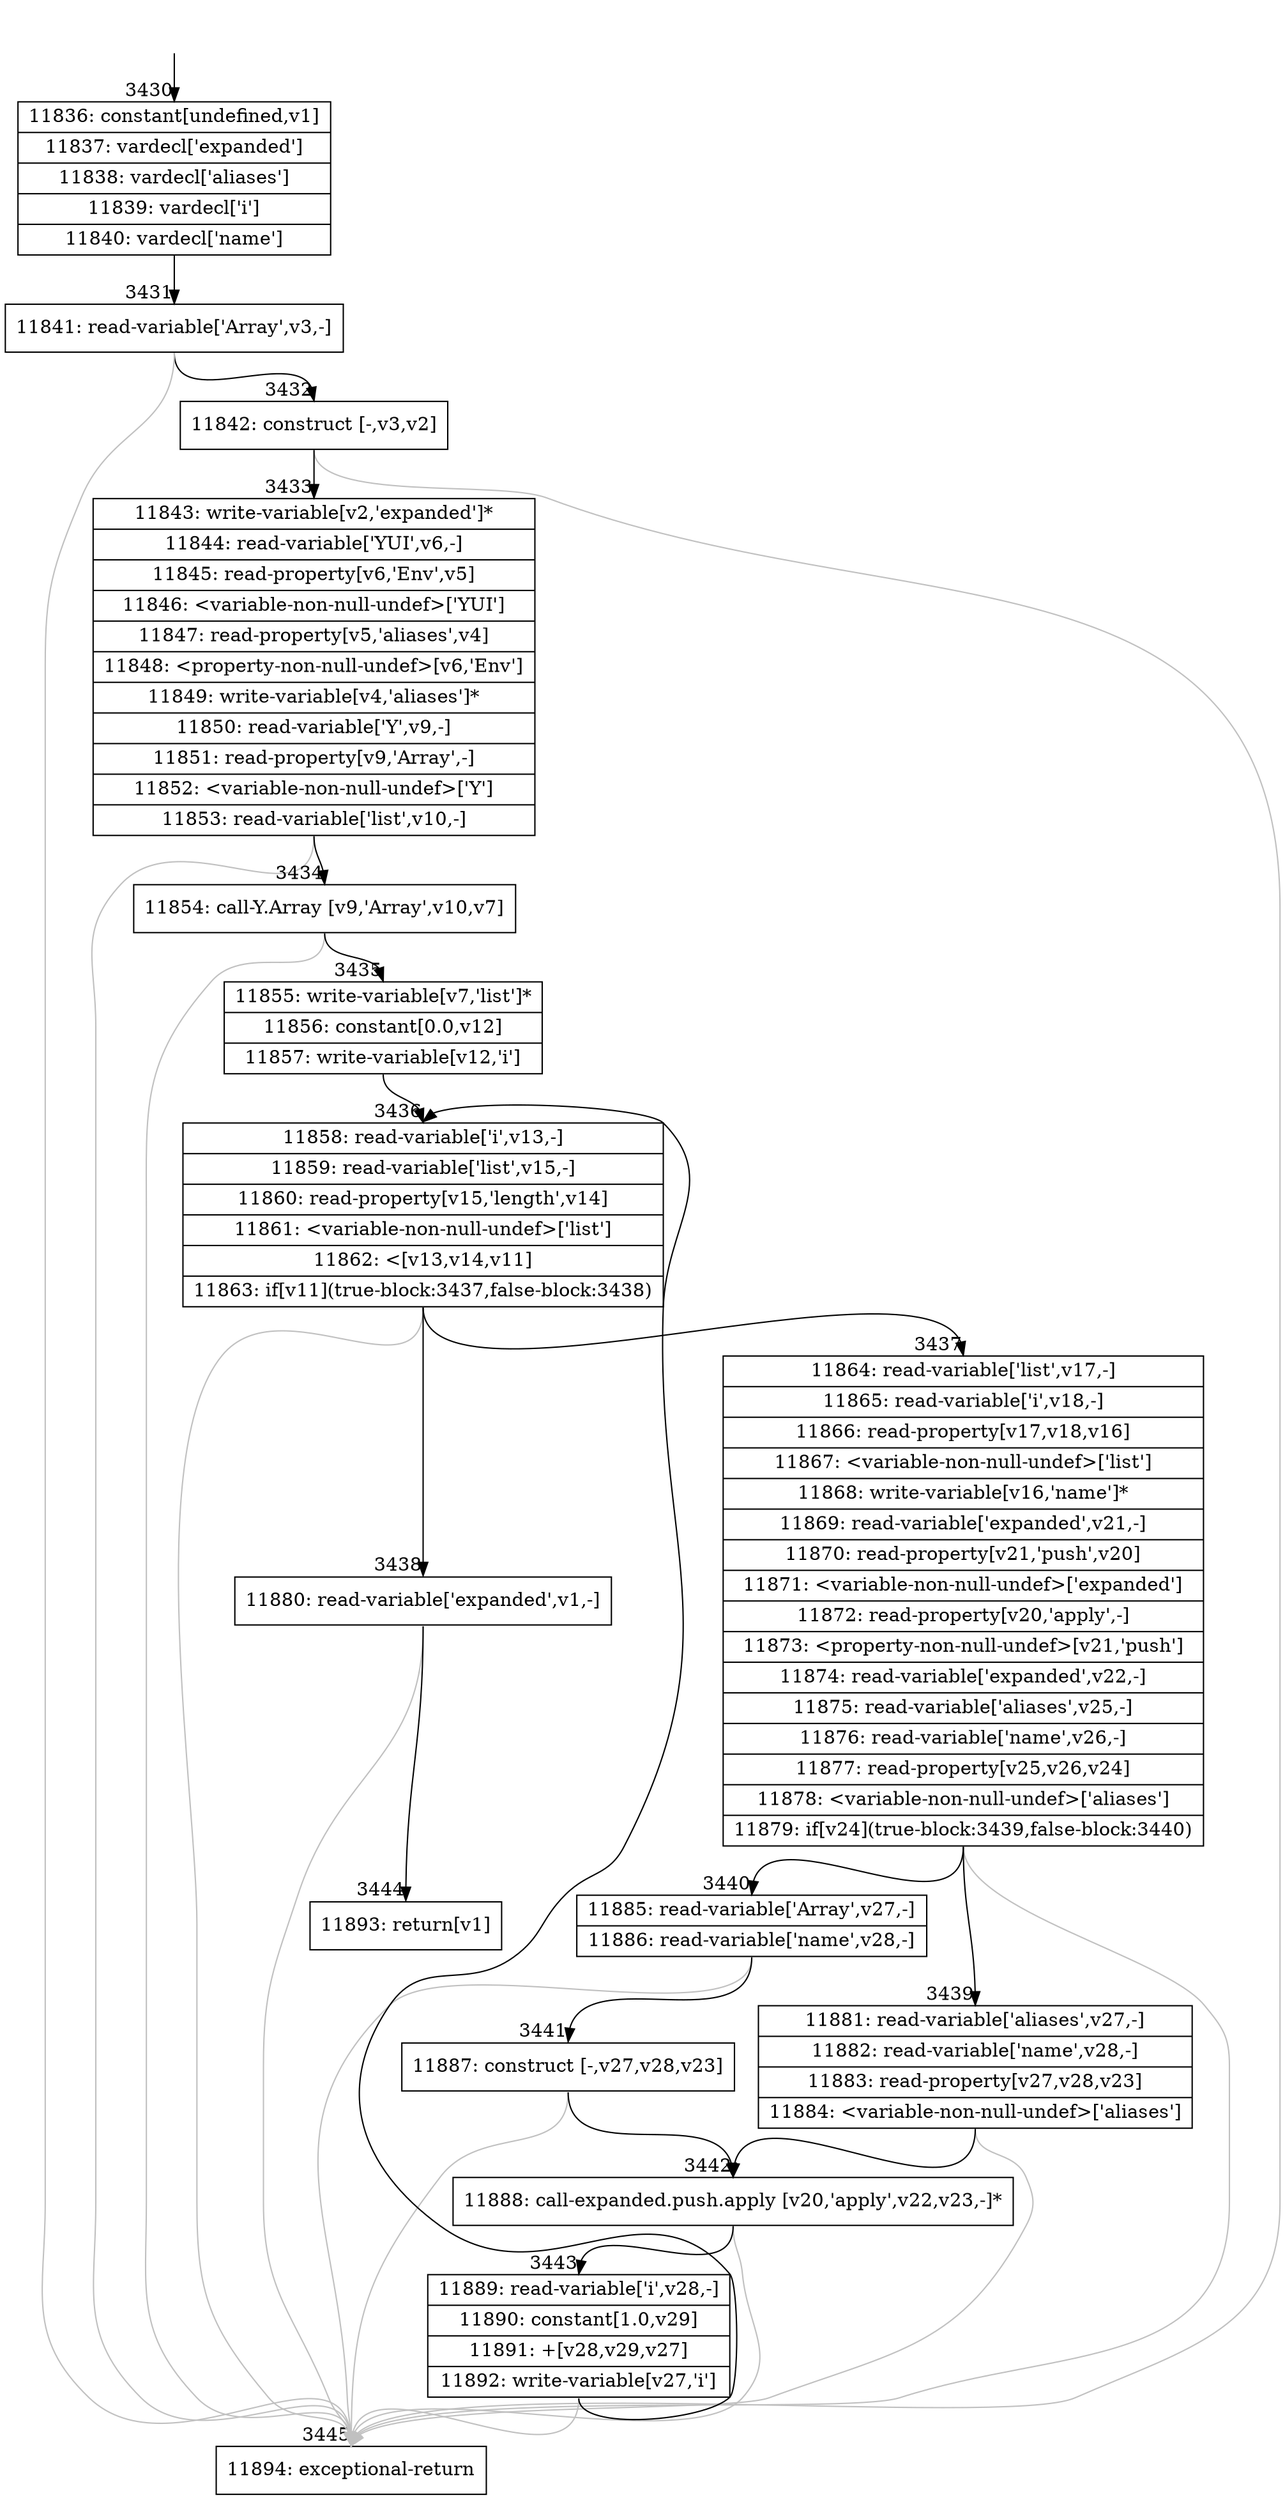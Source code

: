 digraph {
rankdir="TD"
BB_entry182[shape=none,label=""];
BB_entry182 -> BB3430 [tailport=s, headport=n, headlabel="    3430"]
BB3430 [shape=record label="{11836: constant[undefined,v1]|11837: vardecl['expanded']|11838: vardecl['aliases']|11839: vardecl['i']|11840: vardecl['name']}" ] 
BB3430 -> BB3431 [tailport=s, headport=n, headlabel="      3431"]
BB3431 [shape=record label="{11841: read-variable['Array',v3,-]}" ] 
BB3431 -> BB3432 [tailport=s, headport=n, headlabel="      3432"]
BB3431 -> BB3445 [tailport=s, headport=n, color=gray, headlabel="      3445"]
BB3432 [shape=record label="{11842: construct [-,v3,v2]}" ] 
BB3432 -> BB3433 [tailport=s, headport=n, headlabel="      3433"]
BB3432 -> BB3445 [tailport=s, headport=n, color=gray]
BB3433 [shape=record label="{11843: write-variable[v2,'expanded']*|11844: read-variable['YUI',v6,-]|11845: read-property[v6,'Env',v5]|11846: \<variable-non-null-undef\>['YUI']|11847: read-property[v5,'aliases',v4]|11848: \<property-non-null-undef\>[v6,'Env']|11849: write-variable[v4,'aliases']*|11850: read-variable['Y',v9,-]|11851: read-property[v9,'Array',-]|11852: \<variable-non-null-undef\>['Y']|11853: read-variable['list',v10,-]}" ] 
BB3433 -> BB3434 [tailport=s, headport=n, headlabel="      3434"]
BB3433 -> BB3445 [tailport=s, headport=n, color=gray]
BB3434 [shape=record label="{11854: call-Y.Array [v9,'Array',v10,v7]}" ] 
BB3434 -> BB3435 [tailport=s, headport=n, headlabel="      3435"]
BB3434 -> BB3445 [tailport=s, headport=n, color=gray]
BB3435 [shape=record label="{11855: write-variable[v7,'list']*|11856: constant[0.0,v12]|11857: write-variable[v12,'i']}" ] 
BB3435 -> BB3436 [tailport=s, headport=n, headlabel="      3436"]
BB3436 [shape=record label="{11858: read-variable['i',v13,-]|11859: read-variable['list',v15,-]|11860: read-property[v15,'length',v14]|11861: \<variable-non-null-undef\>['list']|11862: \<[v13,v14,v11]|11863: if[v11](true-block:3437,false-block:3438)}" ] 
BB3436 -> BB3437 [tailport=s, headport=n, headlabel="      3437"]
BB3436 -> BB3438 [tailport=s, headport=n, headlabel="      3438"]
BB3436 -> BB3445 [tailport=s, headport=n, color=gray]
BB3437 [shape=record label="{11864: read-variable['list',v17,-]|11865: read-variable['i',v18,-]|11866: read-property[v17,v18,v16]|11867: \<variable-non-null-undef\>['list']|11868: write-variable[v16,'name']*|11869: read-variable['expanded',v21,-]|11870: read-property[v21,'push',v20]|11871: \<variable-non-null-undef\>['expanded']|11872: read-property[v20,'apply',-]|11873: \<property-non-null-undef\>[v21,'push']|11874: read-variable['expanded',v22,-]|11875: read-variable['aliases',v25,-]|11876: read-variable['name',v26,-]|11877: read-property[v25,v26,v24]|11878: \<variable-non-null-undef\>['aliases']|11879: if[v24](true-block:3439,false-block:3440)}" ] 
BB3437 -> BB3439 [tailport=s, headport=n, headlabel="      3439"]
BB3437 -> BB3440 [tailport=s, headport=n, headlabel="      3440"]
BB3437 -> BB3445 [tailport=s, headport=n, color=gray]
BB3438 [shape=record label="{11880: read-variable['expanded',v1,-]}" ] 
BB3438 -> BB3444 [tailport=s, headport=n, headlabel="      3444"]
BB3438 -> BB3445 [tailport=s, headport=n, color=gray]
BB3439 [shape=record label="{11881: read-variable['aliases',v27,-]|11882: read-variable['name',v28,-]|11883: read-property[v27,v28,v23]|11884: \<variable-non-null-undef\>['aliases']}" ] 
BB3439 -> BB3442 [tailport=s, headport=n, headlabel="      3442"]
BB3439 -> BB3445 [tailport=s, headport=n, color=gray]
BB3440 [shape=record label="{11885: read-variable['Array',v27,-]|11886: read-variable['name',v28,-]}" ] 
BB3440 -> BB3441 [tailport=s, headport=n, headlabel="      3441"]
BB3440 -> BB3445 [tailport=s, headport=n, color=gray]
BB3441 [shape=record label="{11887: construct [-,v27,v28,v23]}" ] 
BB3441 -> BB3442 [tailport=s, headport=n]
BB3441 -> BB3445 [tailport=s, headport=n, color=gray]
BB3442 [shape=record label="{11888: call-expanded.push.apply [v20,'apply',v22,v23,-]*}" ] 
BB3442 -> BB3443 [tailport=s, headport=n, headlabel="      3443"]
BB3442 -> BB3445 [tailport=s, headport=n, color=gray]
BB3443 [shape=record label="{11889: read-variable['i',v28,-]|11890: constant[1.0,v29]|11891: +[v28,v29,v27]|11892: write-variable[v27,'i']}" ] 
BB3443 -> BB3436 [tailport=s, headport=n]
BB3443 -> BB3445 [tailport=s, headport=n, color=gray]
BB3444 [shape=record label="{11893: return[v1]}" ] 
BB3445 [shape=record label="{11894: exceptional-return}" ] 
//#$~ 6238
}

